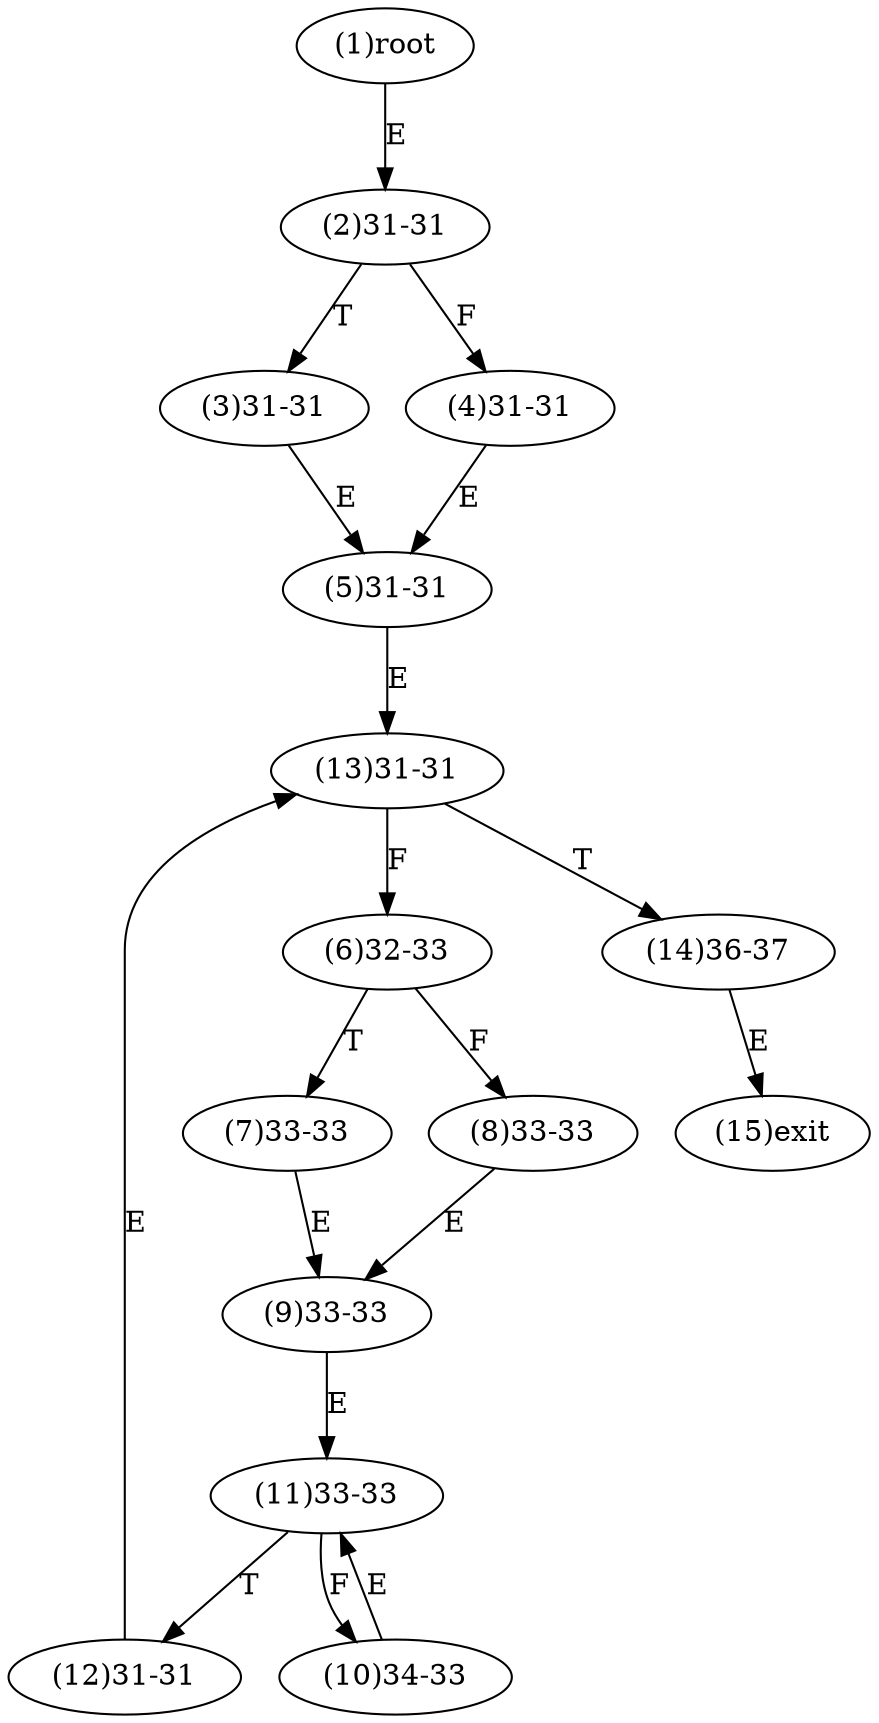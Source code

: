 digraph "" { 
1[ label="(1)root"];
2[ label="(2)31-31"];
3[ label="(3)31-31"];
4[ label="(4)31-31"];
5[ label="(5)31-31"];
6[ label="(6)32-33"];
7[ label="(7)33-33"];
8[ label="(8)33-33"];
9[ label="(9)33-33"];
10[ label="(10)34-33"];
11[ label="(11)33-33"];
12[ label="(12)31-31"];
13[ label="(13)31-31"];
14[ label="(14)36-37"];
15[ label="(15)exit"];
1->2[ label="E"];
2->4[ label="F"];
2->3[ label="T"];
3->5[ label="E"];
4->5[ label="E"];
5->13[ label="E"];
6->8[ label="F"];
6->7[ label="T"];
7->9[ label="E"];
8->9[ label="E"];
9->11[ label="E"];
10->11[ label="E"];
11->10[ label="F"];
11->12[ label="T"];
12->13[ label="E"];
13->6[ label="F"];
13->14[ label="T"];
14->15[ label="E"];
}